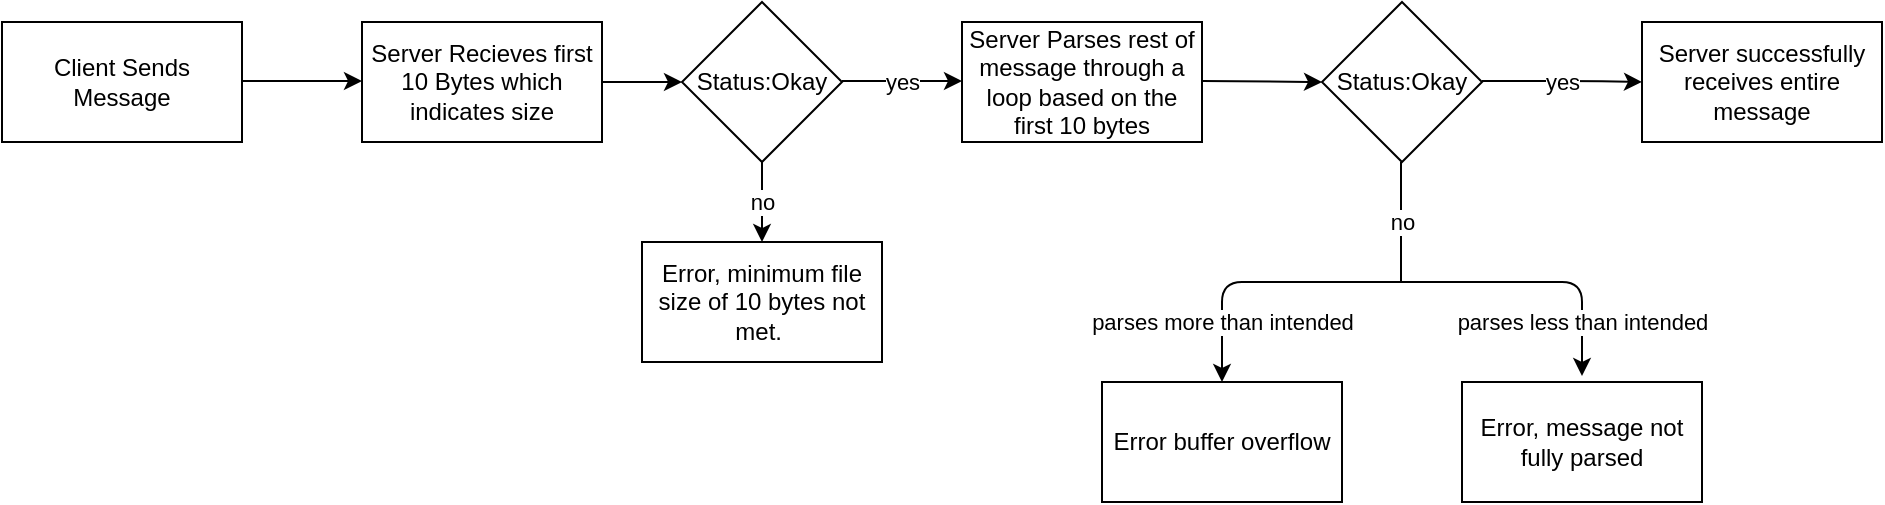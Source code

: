 <mxfile version="14.6.3" type="github">
  <diagram id="MkUvNmN8QnzUUTjbKppb" name="Page-1">
    <mxGraphModel dx="1422" dy="762" grid="1" gridSize="10" guides="1" tooltips="1" connect="1" arrows="1" fold="1" page="1" pageScale="1" pageWidth="850" pageHeight="1100" math="0" shadow="0">
      <root>
        <mxCell id="0" />
        <mxCell id="1" parent="0" />
        <mxCell id="JkZBiDMy9Vj7Ei_RFcjh-1" value="Client Sends Message" style="rounded=0;whiteSpace=wrap;html=1;" parent="1" vertex="1">
          <mxGeometry x="30" y="60" width="120" height="60" as="geometry" />
        </mxCell>
        <mxCell id="JkZBiDMy9Vj7Ei_RFcjh-3" value="" style="endArrow=classic;html=1;" parent="1" edge="1">
          <mxGeometry width="50" height="50" relative="1" as="geometry">
            <mxPoint x="150" y="89.5" as="sourcePoint" />
            <mxPoint x="210" y="89.5" as="targetPoint" />
          </mxGeometry>
        </mxCell>
        <mxCell id="JkZBiDMy9Vj7Ei_RFcjh-4" value="Server Recieves first 10 Bytes which indicates size" style="rounded=0;whiteSpace=wrap;html=1;" parent="1" vertex="1">
          <mxGeometry x="210" y="60" width="120" height="60" as="geometry" />
        </mxCell>
        <mxCell id="JkZBiDMy9Vj7Ei_RFcjh-5" value="" style="endArrow=classic;html=1;exitX=1;exitY=0.5;exitDx=0;exitDy=0;entryX=0;entryY=0.5;entryDx=0;entryDy=0;" parent="1" source="JkZBiDMy9Vj7Ei_RFcjh-4" target="JkZBiDMy9Vj7Ei_RFcjh-7" edge="1">
          <mxGeometry width="50" height="50" relative="1" as="geometry">
            <mxPoint x="400" y="200" as="sourcePoint" />
            <mxPoint x="400" y="90" as="targetPoint" />
          </mxGeometry>
        </mxCell>
        <mxCell id="JkZBiDMy9Vj7Ei_RFcjh-6" value="Server Parses rest of message through a loop based on the first 10 bytes" style="rounded=0;whiteSpace=wrap;html=1;" parent="1" vertex="1">
          <mxGeometry x="510" y="60" width="120" height="60" as="geometry" />
        </mxCell>
        <mxCell id="JkZBiDMy9Vj7Ei_RFcjh-7" value="Status:Okay" style="rhombus;whiteSpace=wrap;html=1;" parent="1" vertex="1">
          <mxGeometry x="370" y="50" width="80" height="80" as="geometry" />
        </mxCell>
        <mxCell id="JkZBiDMy9Vj7Ei_RFcjh-9" value="yes" style="endArrow=classic;html=1;" parent="1" edge="1">
          <mxGeometry width="50" height="50" relative="1" as="geometry">
            <mxPoint x="450" y="89.5" as="sourcePoint" />
            <mxPoint x="510" y="89.5" as="targetPoint" />
          </mxGeometry>
        </mxCell>
        <mxCell id="JkZBiDMy9Vj7Ei_RFcjh-11" value="Error, minimum file size of 10 bytes not met.&amp;nbsp;" style="rounded=0;whiteSpace=wrap;html=1;" parent="1" vertex="1">
          <mxGeometry x="350" y="170" width="120" height="60" as="geometry" />
        </mxCell>
        <mxCell id="JkZBiDMy9Vj7Ei_RFcjh-12" value="no" style="endArrow=classic;html=1;exitX=0.5;exitY=1;exitDx=0;exitDy=0;" parent="1" source="JkZBiDMy9Vj7Ei_RFcjh-7" edge="1">
          <mxGeometry width="50" height="50" relative="1" as="geometry">
            <mxPoint x="400" y="190" as="sourcePoint" />
            <mxPoint x="410" y="170" as="targetPoint" />
          </mxGeometry>
        </mxCell>
        <mxCell id="arC_zgi1LaCRXw-lu-qo-1" value="" style="endArrow=classic;html=1;" edge="1" parent="1">
          <mxGeometry width="50" height="50" relative="1" as="geometry">
            <mxPoint x="630" y="89.5" as="sourcePoint" />
            <mxPoint x="690" y="90" as="targetPoint" />
          </mxGeometry>
        </mxCell>
        <mxCell id="arC_zgi1LaCRXw-lu-qo-3" value="Status:Okay" style="rhombus;whiteSpace=wrap;html=1;" vertex="1" parent="1">
          <mxGeometry x="690" y="50" width="80" height="80" as="geometry" />
        </mxCell>
        <mxCell id="arC_zgi1LaCRXw-lu-qo-8" value="no" style="endArrow=none;html=1;" edge="1" parent="1">
          <mxGeometry width="50" height="50" relative="1" as="geometry">
            <mxPoint x="729.5" y="130" as="sourcePoint" />
            <mxPoint x="729.5" y="190" as="targetPoint" />
          </mxGeometry>
        </mxCell>
        <mxCell id="arC_zgi1LaCRXw-lu-qo-9" value="parses more than intended" style="endArrow=classic;html=1;" edge="1" parent="1">
          <mxGeometry x="0.571" width="50" height="50" relative="1" as="geometry">
            <mxPoint x="730" y="190" as="sourcePoint" />
            <mxPoint x="640" y="240" as="targetPoint" />
            <Array as="points">
              <mxPoint x="640" y="190" />
              <mxPoint x="640" y="210" />
            </Array>
            <mxPoint as="offset" />
          </mxGeometry>
        </mxCell>
        <mxCell id="arC_zgi1LaCRXw-lu-qo-10" value="parses less than intended" style="endArrow=classic;html=1;" edge="1" parent="1">
          <mxGeometry x="0.633" width="50" height="50" relative="1" as="geometry">
            <mxPoint x="720" y="190" as="sourcePoint" />
            <mxPoint x="820" y="237" as="targetPoint" />
            <Array as="points">
              <mxPoint x="820" y="190" />
            </Array>
            <mxPoint as="offset" />
          </mxGeometry>
        </mxCell>
        <mxCell id="arC_zgi1LaCRXw-lu-qo-11" value="Error buffer overflow" style="rounded=0;whiteSpace=wrap;html=1;" vertex="1" parent="1">
          <mxGeometry x="580" y="240" width="120" height="60" as="geometry" />
        </mxCell>
        <mxCell id="arC_zgi1LaCRXw-lu-qo-12" value="Error, message not fully parsed" style="rounded=0;whiteSpace=wrap;html=1;" vertex="1" parent="1">
          <mxGeometry x="760" y="240" width="120" height="60" as="geometry" />
        </mxCell>
        <mxCell id="arC_zgi1LaCRXw-lu-qo-13" value="yes" style="endArrow=classic;html=1;entryX=0;entryY=0.5;entryDx=0;entryDy=0;" edge="1" parent="1" target="arC_zgi1LaCRXw-lu-qo-14">
          <mxGeometry width="50" height="50" relative="1" as="geometry">
            <mxPoint x="770" y="89.5" as="sourcePoint" />
            <mxPoint x="830" y="89.5" as="targetPoint" />
            <Array as="points">
              <mxPoint x="820" y="89.5" />
            </Array>
          </mxGeometry>
        </mxCell>
        <mxCell id="arC_zgi1LaCRXw-lu-qo-14" value="Server successfully receives entire message" style="rounded=0;whiteSpace=wrap;html=1;" vertex="1" parent="1">
          <mxGeometry x="850" y="60" width="120" height="60" as="geometry" />
        </mxCell>
      </root>
    </mxGraphModel>
  </diagram>
</mxfile>
